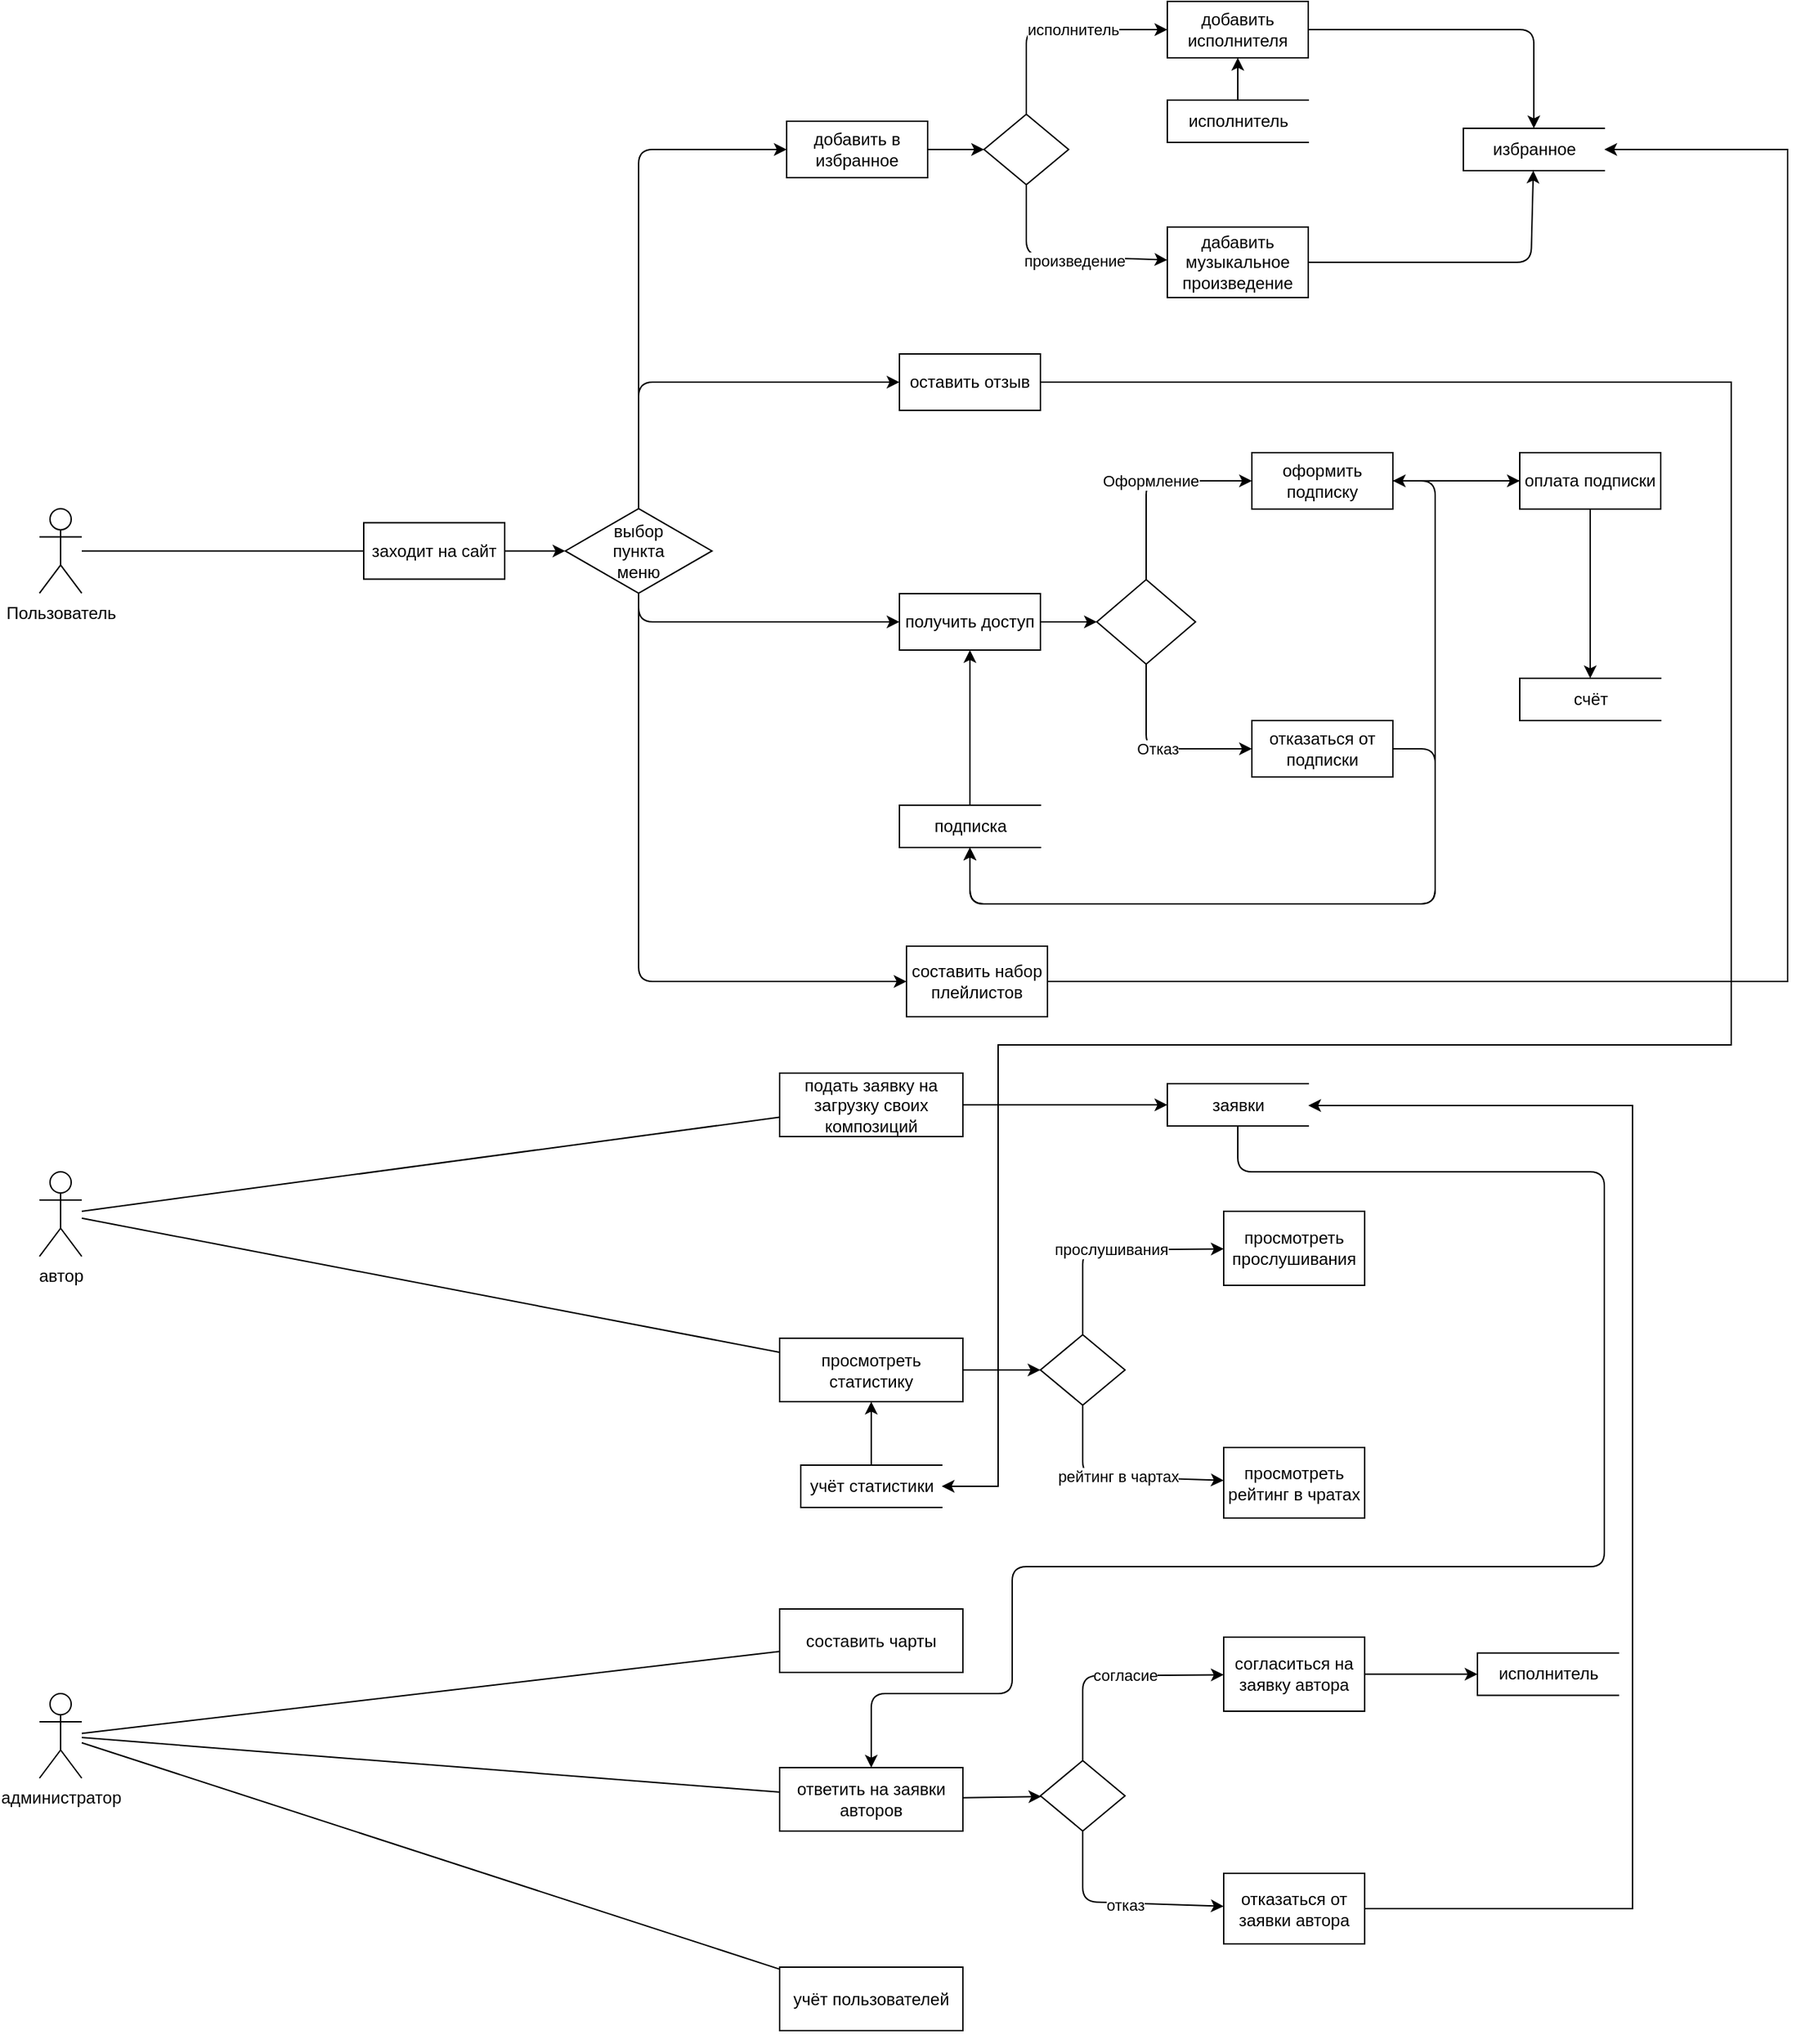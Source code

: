 <mxfile version="15.6.0" type="github" pages="2">
  <diagram id="x2m9xSOuauWkbCSFKLqA" name="Страница 1">
    <mxGraphModel dx="1806" dy="1756" grid="1" gridSize="10" guides="1" tooltips="1" connect="1" arrows="1" fold="1" page="1" pageScale="1" pageWidth="827" pageHeight="1169" math="0" shadow="0">
      <root>
        <mxCell id="0" />
        <mxCell id="1" parent="0" />
        <mxCell id="N2sHEX1uIcaa_9FFR6iz-1" value="Пользователь" style="shape=umlActor;verticalLabelPosition=bottom;verticalAlign=top;html=1;outlineConnect=0;" parent="1" vertex="1">
          <mxGeometry x="-330" y="119.7" width="30" height="60" as="geometry" />
        </mxCell>
        <mxCell id="N2sHEX1uIcaa_9FFR6iz-2" value="" style="endArrow=none;html=1;" parent="1" source="N2sHEX1uIcaa_9FFR6iz-1" target="N2sHEX1uIcaa_9FFR6iz-3" edge="1">
          <mxGeometry width="50" height="50" relative="1" as="geometry">
            <mxPoint x="160" y="299.7" as="sourcePoint" />
            <mxPoint x="-100" y="159.7" as="targetPoint" />
          </mxGeometry>
        </mxCell>
        <mxCell id="iRl3DJ97S0IFw4UnPUvw-6" style="edgeStyle=orthogonalEdgeStyle;rounded=0;orthogonalLoop=1;jettySize=auto;html=1;" parent="1" source="N2sHEX1uIcaa_9FFR6iz-3" target="iRl3DJ97S0IFw4UnPUvw-5" edge="1">
          <mxGeometry relative="1" as="geometry" />
        </mxCell>
        <mxCell id="N2sHEX1uIcaa_9FFR6iz-3" value="заходит на сайт" style="rounded=0;whiteSpace=wrap;html=1;" parent="1" vertex="1">
          <mxGeometry x="-100" y="129.7" width="100" height="40" as="geometry" />
        </mxCell>
        <mxCell id="N2sHEX1uIcaa_9FFR6iz-5" value="получить доступ" style="rounded=0;whiteSpace=wrap;html=1;" parent="1" vertex="1">
          <mxGeometry x="280" y="180" width="100" height="40" as="geometry" />
        </mxCell>
        <mxCell id="N2sHEX1uIcaa_9FFR6iz-6" value="добавить в избранное" style="rounded=0;whiteSpace=wrap;html=1;" parent="1" vertex="1">
          <mxGeometry x="200" y="-155" width="100" height="40" as="geometry" />
        </mxCell>
        <mxCell id="KKeQWqtMuI6_xYpHAGpx-2" style="edgeStyle=orthogonalEdgeStyle;rounded=0;orthogonalLoop=1;jettySize=auto;html=1;entryX=1;entryY=0.5;entryDx=0;entryDy=0;" parent="1" source="N2sHEX1uIcaa_9FFR6iz-7" edge="1" target="lSBhg6P_wEcgFPhDnSpZ-64">
          <mxGeometry relative="1" as="geometry">
            <mxPoint x="360" y="810" as="targetPoint" />
            <Array as="points">
              <mxPoint x="870" y="30" />
              <mxPoint x="870" y="500" />
              <mxPoint x="350" y="500" />
              <mxPoint x="350" y="813" />
            </Array>
          </mxGeometry>
        </mxCell>
        <mxCell id="N2sHEX1uIcaa_9FFR6iz-7" value="оставить отзыв" style="rounded=0;whiteSpace=wrap;html=1;" parent="1" vertex="1">
          <mxGeometry x="280" y="10" width="100" height="40" as="geometry" />
        </mxCell>
        <mxCell id="N2sHEX1uIcaa_9FFR6iz-10" value="" style="rhombus;whiteSpace=wrap;html=1;" parent="1" vertex="1">
          <mxGeometry x="420" y="170" width="70" height="60" as="geometry" />
        </mxCell>
        <mxCell id="N2sHEX1uIcaa_9FFR6iz-11" value="" style="endArrow=classic;html=1;" parent="1" source="N2sHEX1uIcaa_9FFR6iz-5" target="N2sHEX1uIcaa_9FFR6iz-10" edge="1">
          <mxGeometry width="50" height="50" relative="1" as="geometry">
            <mxPoint x="400" y="340" as="sourcePoint" />
            <mxPoint x="430" y="200" as="targetPoint" />
          </mxGeometry>
        </mxCell>
        <mxCell id="N2sHEX1uIcaa_9FFR6iz-12" value="подписка" style="html=1;dashed=0;whitespace=wrap;shape=partialRectangle;right=0;" parent="1" vertex="1">
          <mxGeometry x="280" y="330" width="100" height="30" as="geometry" />
        </mxCell>
        <mxCell id="N2sHEX1uIcaa_9FFR6iz-13" value="" style="endArrow=classic;html=1;" parent="1" source="N2sHEX1uIcaa_9FFR6iz-12" target="N2sHEX1uIcaa_9FFR6iz-5" edge="1">
          <mxGeometry width="50" height="50" relative="1" as="geometry">
            <mxPoint x="400" y="210" as="sourcePoint" />
            <mxPoint x="450" y="160" as="targetPoint" />
          </mxGeometry>
        </mxCell>
        <mxCell id="lSBhg6P_wEcgFPhDnSpZ-16" value="Оформление" style="endArrow=classic;html=1;edgeStyle=orthogonalEdgeStyle;" parent="1" source="N2sHEX1uIcaa_9FFR6iz-10" target="lSBhg6P_wEcgFPhDnSpZ-25" edge="1">
          <mxGeometry relative="1" as="geometry">
            <mxPoint x="370" y="320" as="sourcePoint" />
            <mxPoint x="530" y="100" as="targetPoint" />
            <Array as="points">
              <mxPoint x="455" y="100" />
            </Array>
          </mxGeometry>
        </mxCell>
        <mxCell id="lSBhg6P_wEcgFPhDnSpZ-21" value="Отказ" style="endArrow=classic;html=1;edgeStyle=orthogonalEdgeStyle;" parent="1" source="N2sHEX1uIcaa_9FFR6iz-10" target="lSBhg6P_wEcgFPhDnSpZ-24" edge="1">
          <mxGeometry relative="1" as="geometry">
            <mxPoint x="370" y="250" as="sourcePoint" />
            <mxPoint x="530" y="290" as="targetPoint" />
            <Array as="points">
              <mxPoint x="455" y="290" />
            </Array>
          </mxGeometry>
        </mxCell>
        <mxCell id="lSBhg6P_wEcgFPhDnSpZ-24" value="отказаться от подписки" style="rounded=0;whiteSpace=wrap;html=1;" parent="1" vertex="1">
          <mxGeometry x="530" y="270" width="100" height="40" as="geometry" />
        </mxCell>
        <mxCell id="JcktMN1TbylJSj7w72PY-2" style="edgeStyle=orthogonalEdgeStyle;rounded=0;orthogonalLoop=1;jettySize=auto;html=1;" edge="1" parent="1" source="lSBhg6P_wEcgFPhDnSpZ-25">
          <mxGeometry relative="1" as="geometry">
            <mxPoint x="720" y="100" as="targetPoint" />
          </mxGeometry>
        </mxCell>
        <mxCell id="lSBhg6P_wEcgFPhDnSpZ-25" value="оформить подписку" style="rounded=0;whiteSpace=wrap;html=1;" parent="1" vertex="1">
          <mxGeometry x="530" y="80" width="100" height="40" as="geometry" />
        </mxCell>
        <mxCell id="lSBhg6P_wEcgFPhDnSpZ-33" value="" style="endArrow=classic;html=1;edgeStyle=orthogonalEdgeStyle;exitX=1;exitY=0.5;exitDx=0;exitDy=0;" parent="1" source="lSBhg6P_wEcgFPhDnSpZ-25" target="N2sHEX1uIcaa_9FFR6iz-12" edge="1">
          <mxGeometry width="50" height="50" relative="1" as="geometry">
            <mxPoint x="650" y="100" as="sourcePoint" />
            <mxPoint x="610" y="250" as="targetPoint" />
            <Array as="points">
              <mxPoint x="660" y="100" />
              <mxPoint x="660" y="400" />
              <mxPoint x="330" y="400" />
            </Array>
          </mxGeometry>
        </mxCell>
        <mxCell id="lSBhg6P_wEcgFPhDnSpZ-34" value="" style="endArrow=classic;html=1;edgeStyle=orthogonalEdgeStyle;" parent="1" source="lSBhg6P_wEcgFPhDnSpZ-24" target="N2sHEX1uIcaa_9FFR6iz-12" edge="1">
          <mxGeometry width="50" height="50" relative="1" as="geometry">
            <mxPoint x="560" y="300" as="sourcePoint" />
            <mxPoint x="380" y="370" as="targetPoint" />
            <Array as="points">
              <mxPoint x="660" y="290" />
              <mxPoint x="660" y="400" />
              <mxPoint x="330" y="400" />
            </Array>
          </mxGeometry>
        </mxCell>
        <mxCell id="lSBhg6P_wEcgFPhDnSpZ-38" value="" style="endArrow=classic;html=1;" parent="1" source="N2sHEX1uIcaa_9FFR6iz-6" target="lSBhg6P_wEcgFPhDnSpZ-39" edge="1">
          <mxGeometry width="50" height="50" relative="1" as="geometry">
            <mxPoint x="340" y="-175" as="sourcePoint" />
            <mxPoint x="340" y="-105" as="targetPoint" />
          </mxGeometry>
        </mxCell>
        <mxCell id="lSBhg6P_wEcgFPhDnSpZ-39" value="" style="shape=rhombus;html=1;dashed=0;whitespace=wrap;perimeter=rhombusPerimeter;" parent="1" vertex="1">
          <mxGeometry x="340" y="-160" width="60" height="50" as="geometry" />
        </mxCell>
        <mxCell id="lSBhg6P_wEcgFPhDnSpZ-41" value="" style="endArrow=classic;html=1;" parent="1" source="lSBhg6P_wEcgFPhDnSpZ-39" target="lSBhg6P_wEcgFPhDnSpZ-51" edge="1">
          <mxGeometry relative="1" as="geometry">
            <mxPoint x="170" y="40" as="sourcePoint" />
            <mxPoint x="470" y="-220" as="targetPoint" />
            <Array as="points">
              <mxPoint x="370" y="-220" />
            </Array>
          </mxGeometry>
        </mxCell>
        <mxCell id="lSBhg6P_wEcgFPhDnSpZ-43" value="исполнитель" style="edgeLabel;html=1;align=center;verticalAlign=middle;resizable=0;points=[];" parent="lSBhg6P_wEcgFPhDnSpZ-41" vertex="1" connectable="0">
          <mxGeometry x="0.16" y="-1" relative="1" as="geometry">
            <mxPoint y="-1" as="offset" />
          </mxGeometry>
        </mxCell>
        <mxCell id="lSBhg6P_wEcgFPhDnSpZ-47" value="" style="endArrow=classic;html=1;" parent="1" source="lSBhg6P_wEcgFPhDnSpZ-39" target="lSBhg6P_wEcgFPhDnSpZ-50" edge="1">
          <mxGeometry relative="1" as="geometry">
            <mxPoint x="370" y="-100" as="sourcePoint" />
            <mxPoint x="470" y="-60" as="targetPoint" />
            <Array as="points">
              <mxPoint x="370" y="-60" />
            </Array>
          </mxGeometry>
        </mxCell>
        <mxCell id="lSBhg6P_wEcgFPhDnSpZ-49" value="произведение" style="edgeLabel;html=1;align=center;verticalAlign=middle;resizable=0;points=[];" parent="lSBhg6P_wEcgFPhDnSpZ-47" vertex="1" connectable="0">
          <mxGeometry x="0.112" y="-3" relative="1" as="geometry">
            <mxPoint as="offset" />
          </mxGeometry>
        </mxCell>
        <mxCell id="lSBhg6P_wEcgFPhDnSpZ-50" value="дабавить музыкальное произведение" style="rounded=0;whiteSpace=wrap;html=1;" parent="1" vertex="1">
          <mxGeometry x="470" y="-80" width="100" height="50" as="geometry" />
        </mxCell>
        <mxCell id="lSBhg6P_wEcgFPhDnSpZ-51" value="добавить исполнителя" style="rounded=0;whiteSpace=wrap;html=1;" parent="1" vertex="1">
          <mxGeometry x="470" y="-240" width="100" height="40" as="geometry" />
        </mxCell>
        <mxCell id="lSBhg6P_wEcgFPhDnSpZ-52" value="избранное" style="html=1;dashed=0;whitespace=wrap;shape=partialRectangle;right=0;" parent="1" vertex="1">
          <mxGeometry x="680" y="-150" width="100" height="30" as="geometry" />
        </mxCell>
        <mxCell id="lSBhg6P_wEcgFPhDnSpZ-53" value="" style="endArrow=classic;html=1;" parent="1" source="lSBhg6P_wEcgFPhDnSpZ-50" target="lSBhg6P_wEcgFPhDnSpZ-52" edge="1">
          <mxGeometry width="50" height="50" relative="1" as="geometry">
            <mxPoint x="480" y="-50" as="sourcePoint" />
            <mxPoint x="530" y="-100" as="targetPoint" />
            <Array as="points">
              <mxPoint x="728" y="-55" />
            </Array>
          </mxGeometry>
        </mxCell>
        <mxCell id="lSBhg6P_wEcgFPhDnSpZ-54" value="" style="endArrow=classic;html=1;" parent="1" source="lSBhg6P_wEcgFPhDnSpZ-51" target="lSBhg6P_wEcgFPhDnSpZ-52" edge="1">
          <mxGeometry width="50" height="50" relative="1" as="geometry">
            <mxPoint x="480" y="-50" as="sourcePoint" />
            <mxPoint x="530" y="-100" as="targetPoint" />
            <Array as="points">
              <mxPoint x="730" y="-220" />
            </Array>
          </mxGeometry>
        </mxCell>
        <mxCell id="KKeQWqtMuI6_xYpHAGpx-1" style="edgeStyle=orthogonalEdgeStyle;rounded=0;orthogonalLoop=1;jettySize=auto;html=1;entryX=1;entryY=0.5;entryDx=0;entryDy=0;" parent="1" source="lSBhg6P_wEcgFPhDnSpZ-56" edge="1" target="lSBhg6P_wEcgFPhDnSpZ-52">
          <mxGeometry relative="1" as="geometry">
            <mxPoint x="760" y="-60" as="targetPoint" />
            <Array as="points">
              <mxPoint x="910" y="455" />
              <mxPoint x="910" y="-135" />
            </Array>
          </mxGeometry>
        </mxCell>
        <mxCell id="lSBhg6P_wEcgFPhDnSpZ-56" value="составить набор плейлистов" style="rounded=0;whiteSpace=wrap;html=1;" parent="1" vertex="1">
          <mxGeometry x="285" y="430" width="100" height="50" as="geometry" />
        </mxCell>
        <mxCell id="lSBhg6P_wEcgFPhDnSpZ-57" value="автор" style="shape=umlActor;verticalLabelPosition=bottom;verticalAlign=top;html=1;outlineConnect=0;" parent="1" vertex="1">
          <mxGeometry x="-330" y="590" width="30" height="60" as="geometry" />
        </mxCell>
        <mxCell id="lSBhg6P_wEcgFPhDnSpZ-59" value="подать заявку на загрузку своих композиций" style="rounded=0;whiteSpace=wrap;html=1;" parent="1" vertex="1">
          <mxGeometry x="195" y="520" width="130" height="45" as="geometry" />
        </mxCell>
        <mxCell id="lSBhg6P_wEcgFPhDnSpZ-62" value="просмотреть статистику" style="rounded=0;whiteSpace=wrap;html=1;" parent="1" vertex="1">
          <mxGeometry x="195" y="708" width="130" height="45" as="geometry" />
        </mxCell>
        <mxCell id="lSBhg6P_wEcgFPhDnSpZ-64" value="учёт статистики" style="html=1;dashed=0;whitespace=wrap;shape=partialRectangle;right=0;" parent="1" vertex="1">
          <mxGeometry x="210" y="798" width="100" height="30" as="geometry" />
        </mxCell>
        <mxCell id="lSBhg6P_wEcgFPhDnSpZ-65" value="" style="endArrow=classic;html=1;" parent="1" source="lSBhg6P_wEcgFPhDnSpZ-64" target="lSBhg6P_wEcgFPhDnSpZ-62" edge="1">
          <mxGeometry width="50" height="50" relative="1" as="geometry">
            <mxPoint x="410" y="828" as="sourcePoint" />
            <mxPoint x="460" y="778" as="targetPoint" />
          </mxGeometry>
        </mxCell>
        <mxCell id="lSBhg6P_wEcgFPhDnSpZ-66" value="" style="shape=rhombus;html=1;dashed=0;whitespace=wrap;perimeter=rhombusPerimeter;" parent="1" vertex="1">
          <mxGeometry x="380" y="705.5" width="60" height="50" as="geometry" />
        </mxCell>
        <mxCell id="lSBhg6P_wEcgFPhDnSpZ-67" value="прослушивания" style="endArrow=classic;html=1;" parent="1" source="lSBhg6P_wEcgFPhDnSpZ-66" target="lSBhg6P_wEcgFPhDnSpZ-72" edge="1">
          <mxGeometry relative="1" as="geometry">
            <mxPoint x="210" y="905.5" as="sourcePoint" />
            <mxPoint x="510" y="645.5" as="targetPoint" />
            <Array as="points">
              <mxPoint x="410" y="645.5" />
            </Array>
          </mxGeometry>
        </mxCell>
        <mxCell id="lSBhg6P_wEcgFPhDnSpZ-69" value="рейтинг в чартах" style="endArrow=classic;html=1;" parent="1" source="lSBhg6P_wEcgFPhDnSpZ-66" target="lSBhg6P_wEcgFPhDnSpZ-71" edge="1">
          <mxGeometry relative="1" as="geometry">
            <mxPoint x="410" y="765.5" as="sourcePoint" />
            <mxPoint x="520" y="806" as="targetPoint" />
            <Array as="points">
              <mxPoint x="410" y="805.5" />
            </Array>
          </mxGeometry>
        </mxCell>
        <mxCell id="lSBhg6P_wEcgFPhDnSpZ-71" value="просмотреть рейтинг в чратах" style="rounded=0;whiteSpace=wrap;html=1;" parent="1" vertex="1">
          <mxGeometry x="510" y="785.5" width="100" height="50" as="geometry" />
        </mxCell>
        <mxCell id="lSBhg6P_wEcgFPhDnSpZ-72" value="просмотреть прослушивания" style="rounded=0;whiteSpace=wrap;html=1;" parent="1" vertex="1">
          <mxGeometry x="510" y="618" width="100" height="52.5" as="geometry" />
        </mxCell>
        <mxCell id="lSBhg6P_wEcgFPhDnSpZ-76" value="" style="endArrow=classic;html=1;" parent="1" source="lSBhg6P_wEcgFPhDnSpZ-62" target="lSBhg6P_wEcgFPhDnSpZ-66" edge="1">
          <mxGeometry width="50" height="50" relative="1" as="geometry">
            <mxPoint x="410" y="598" as="sourcePoint" />
            <mxPoint x="460" y="548" as="targetPoint" />
          </mxGeometry>
        </mxCell>
        <mxCell id="lSBhg6P_wEcgFPhDnSpZ-80" value="администратор" style="shape=umlActor;verticalLabelPosition=bottom;verticalAlign=top;html=1;outlineConnect=0;" parent="1" vertex="1">
          <mxGeometry x="-330" y="960" width="30" height="60" as="geometry" />
        </mxCell>
        <mxCell id="lSBhg6P_wEcgFPhDnSpZ-81" value="составить чарты" style="rounded=0;whiteSpace=wrap;html=1;" parent="1" vertex="1">
          <mxGeometry x="195" y="900" width="130" height="45" as="geometry" />
        </mxCell>
        <mxCell id="lSBhg6P_wEcgFPhDnSpZ-82" value="заявки" style="html=1;dashed=0;whitespace=wrap;shape=partialRectangle;right=0;" parent="1" vertex="1">
          <mxGeometry x="470" y="527.5" width="100" height="30" as="geometry" />
        </mxCell>
        <mxCell id="lSBhg6P_wEcgFPhDnSpZ-83" value="" style="endArrow=classic;html=1;" parent="1" source="lSBhg6P_wEcgFPhDnSpZ-59" target="lSBhg6P_wEcgFPhDnSpZ-82" edge="1">
          <mxGeometry width="50" height="50" relative="1" as="geometry">
            <mxPoint x="360" y="570" as="sourcePoint" />
            <mxPoint x="410" y="520" as="targetPoint" />
          </mxGeometry>
        </mxCell>
        <mxCell id="lSBhg6P_wEcgFPhDnSpZ-84" value="ответить на заявки авторов" style="rounded=0;whiteSpace=wrap;html=1;" parent="1" vertex="1">
          <mxGeometry x="195" y="1012.5" width="130" height="45" as="geometry" />
        </mxCell>
        <mxCell id="lSBhg6P_wEcgFPhDnSpZ-90" value="" style="shape=rhombus;html=1;dashed=0;whitespace=wrap;perimeter=rhombusPerimeter;" parent="1" vertex="1">
          <mxGeometry x="380" y="1007.5" width="60" height="50" as="geometry" />
        </mxCell>
        <mxCell id="lSBhg6P_wEcgFPhDnSpZ-91" value="" style="endArrow=classic;html=1;" parent="1" source="lSBhg6P_wEcgFPhDnSpZ-90" target="lSBhg6P_wEcgFPhDnSpZ-96" edge="1">
          <mxGeometry relative="1" as="geometry">
            <mxPoint x="210" y="1207.5" as="sourcePoint" />
            <mxPoint x="510" y="947.5" as="targetPoint" />
            <Array as="points">
              <mxPoint x="410" y="947.5" />
            </Array>
          </mxGeometry>
        </mxCell>
        <mxCell id="lSBhg6P_wEcgFPhDnSpZ-92" value="согласие" style="edgeLabel;html=1;align=center;verticalAlign=middle;resizable=0;points=[];" parent="lSBhg6P_wEcgFPhDnSpZ-91" vertex="1" connectable="0">
          <mxGeometry x="0.26" relative="1" as="geometry">
            <mxPoint x="-11" as="offset" />
          </mxGeometry>
        </mxCell>
        <mxCell id="lSBhg6P_wEcgFPhDnSpZ-93" value="" style="endArrow=classic;html=1;" parent="1" source="lSBhg6P_wEcgFPhDnSpZ-90" target="lSBhg6P_wEcgFPhDnSpZ-95" edge="1">
          <mxGeometry relative="1" as="geometry">
            <mxPoint x="410" y="1067.5" as="sourcePoint" />
            <mxPoint x="520" y="1108" as="targetPoint" />
            <Array as="points">
              <mxPoint x="410" y="1107.5" />
            </Array>
          </mxGeometry>
        </mxCell>
        <mxCell id="lSBhg6P_wEcgFPhDnSpZ-99" value="отказ" style="edgeLabel;html=1;align=center;verticalAlign=middle;resizable=0;points=[];" parent="lSBhg6P_wEcgFPhDnSpZ-93" vertex="1" connectable="0">
          <mxGeometry x="0.184" y="-1" relative="1" as="geometry">
            <mxPoint x="-9" as="offset" />
          </mxGeometry>
        </mxCell>
        <mxCell id="KKeQWqtMuI6_xYpHAGpx-7" style="edgeStyle=orthogonalEdgeStyle;rounded=0;orthogonalLoop=1;jettySize=auto;html=1;" parent="1" source="lSBhg6P_wEcgFPhDnSpZ-95" target="lSBhg6P_wEcgFPhDnSpZ-82" edge="1">
          <mxGeometry relative="1" as="geometry">
            <Array as="points">
              <mxPoint x="800" y="1113" />
              <mxPoint x="800" y="543" />
            </Array>
          </mxGeometry>
        </mxCell>
        <mxCell id="lSBhg6P_wEcgFPhDnSpZ-95" value="отказаться от заявки автора" style="rounded=0;whiteSpace=wrap;html=1;" parent="1" vertex="1">
          <mxGeometry x="510" y="1087.5" width="100" height="50" as="geometry" />
        </mxCell>
        <mxCell id="KKeQWqtMuI6_xYpHAGpx-3" style="edgeStyle=orthogonalEdgeStyle;rounded=0;orthogonalLoop=1;jettySize=auto;html=1;" parent="1" source="lSBhg6P_wEcgFPhDnSpZ-96" target="KKeQWqtMuI6_xYpHAGpx-4" edge="1">
          <mxGeometry relative="1" as="geometry">
            <mxPoint x="690" y="950" as="targetPoint" />
          </mxGeometry>
        </mxCell>
        <mxCell id="lSBhg6P_wEcgFPhDnSpZ-96" value="согласиться на заявку автора" style="rounded=0;whiteSpace=wrap;html=1;" parent="1" vertex="1">
          <mxGeometry x="510" y="920" width="100" height="52.5" as="geometry" />
        </mxCell>
        <mxCell id="lSBhg6P_wEcgFPhDnSpZ-97" value="" style="endArrow=classic;html=1;" parent="1" source="lSBhg6P_wEcgFPhDnSpZ-84" target="lSBhg6P_wEcgFPhDnSpZ-90" edge="1">
          <mxGeometry width="50" height="50" relative="1" as="geometry">
            <mxPoint x="325" y="1032.5" as="sourcePoint" />
            <mxPoint x="460" y="850" as="targetPoint" />
          </mxGeometry>
        </mxCell>
        <mxCell id="lSBhg6P_wEcgFPhDnSpZ-101" value="" style="endArrow=classic;html=1;jumpStyle=arc;" parent="1" source="lSBhg6P_wEcgFPhDnSpZ-82" target="lSBhg6P_wEcgFPhDnSpZ-84" edge="1">
          <mxGeometry width="50" height="50" relative="1" as="geometry">
            <mxPoint x="360" y="1070" as="sourcePoint" />
            <mxPoint x="750" y="1000" as="targetPoint" />
            <Array as="points">
              <mxPoint x="520" y="590" />
              <mxPoint x="780" y="590" />
              <mxPoint x="780" y="870" />
              <mxPoint x="360" y="870" />
              <mxPoint x="360" y="960" />
              <mxPoint x="260" y="960" />
            </Array>
          </mxGeometry>
        </mxCell>
        <mxCell id="lSBhg6P_wEcgFPhDnSpZ-115" value="учёт пользователей" style="rounded=0;whiteSpace=wrap;html=1;" parent="1" vertex="1">
          <mxGeometry x="195" y="1154" width="130" height="45" as="geometry" />
        </mxCell>
        <mxCell id="lSBhg6P_wEcgFPhDnSpZ-117" style="edgeStyle=orthogonalEdgeStyle;rounded=0;jumpStyle=arc;jumpSize=10;orthogonalLoop=1;jettySize=auto;html=1;exitX=0.5;exitY=1;exitDx=0;exitDy=0;" parent="1" source="lSBhg6P_wEcgFPhDnSpZ-115" target="lSBhg6P_wEcgFPhDnSpZ-115" edge="1">
          <mxGeometry relative="1" as="geometry" />
        </mxCell>
        <mxCell id="iRl3DJ97S0IFw4UnPUvw-1" value="" style="endArrow=classic;html=1;endFill=1;edgeStyle=orthogonalEdgeStyle;" parent="1" source="iRl3DJ97S0IFw4UnPUvw-5" target="lSBhg6P_wEcgFPhDnSpZ-56" edge="1">
          <mxGeometry width="50" height="50" relative="1" as="geometry">
            <mxPoint x="95" y="230" as="sourcePoint" />
            <mxPoint x="226.5" y="430.95" as="targetPoint" />
            <Array as="points">
              <mxPoint x="95" y="455" />
            </Array>
          </mxGeometry>
        </mxCell>
        <mxCell id="iRl3DJ97S0IFw4UnPUvw-3" value="" style="endArrow=classic;html=1;endFill=1;edgeStyle=orthogonalEdgeStyle;exitX=0.5;exitY=0;exitDx=0;exitDy=0;exitPerimeter=0;" parent="1" source="iRl3DJ97S0IFw4UnPUvw-5" target="N2sHEX1uIcaa_9FFR6iz-7" edge="1">
          <mxGeometry width="50" height="50" relative="1" as="geometry">
            <mxPoint x="414" y="-19.05" as="sourcePoint" />
            <mxPoint x="194" y="-50.0" as="targetPoint" />
            <Array as="points">
              <mxPoint x="95" y="30" />
            </Array>
          </mxGeometry>
        </mxCell>
        <mxCell id="iRl3DJ97S0IFw4UnPUvw-4" style="edgeStyle=orthogonalEdgeStyle;orthogonalLoop=1;jettySize=auto;html=1;endArrow=classic;endFill=1;" parent="1" source="iRl3DJ97S0IFw4UnPUvw-5" target="N2sHEX1uIcaa_9FFR6iz-5" edge="1">
          <mxGeometry relative="1" as="geometry">
            <mxPoint x="156.5" y="95.95" as="targetPoint" />
            <Array as="points">
              <mxPoint x="95" y="200" />
            </Array>
          </mxGeometry>
        </mxCell>
        <mxCell id="iRl3DJ97S0IFw4UnPUvw-8" style="edgeStyle=orthogonalEdgeStyle;rounded=1;orthogonalLoop=1;jettySize=auto;html=1;" parent="1" source="iRl3DJ97S0IFw4UnPUvw-5" target="N2sHEX1uIcaa_9FFR6iz-6" edge="1">
          <mxGeometry relative="1" as="geometry">
            <Array as="points">
              <mxPoint x="95" y="-135" />
            </Array>
          </mxGeometry>
        </mxCell>
        <mxCell id="iRl3DJ97S0IFw4UnPUvw-5" value="выбор&lt;br&gt;пункта&lt;br&gt;меню" style="strokeWidth=1;html=1;shape=mxgraph.flowchart.decision;whiteSpace=wrap;" parent="1" vertex="1">
          <mxGeometry x="43" y="119.7" width="104" height="60" as="geometry" />
        </mxCell>
        <mxCell id="iRl3DJ97S0IFw4UnPUvw-12" value="" style="endArrow=none;html=1;rounded=1;comic=0;sketch=0;" parent="1" source="lSBhg6P_wEcgFPhDnSpZ-57" target="lSBhg6P_wEcgFPhDnSpZ-59" edge="1">
          <mxGeometry width="50" height="50" relative="1" as="geometry">
            <mxPoint x="430" y="680" as="sourcePoint" />
            <mxPoint x="480" y="630" as="targetPoint" />
          </mxGeometry>
        </mxCell>
        <mxCell id="iRl3DJ97S0IFw4UnPUvw-13" value="" style="endArrow=none;html=1;rounded=1;comic=0;sketch=0;" parent="1" source="lSBhg6P_wEcgFPhDnSpZ-57" target="lSBhg6P_wEcgFPhDnSpZ-62" edge="1">
          <mxGeometry width="50" height="50" relative="1" as="geometry">
            <mxPoint x="110" y="618.77" as="sourcePoint" />
            <mxPoint x="280" y="570.83" as="targetPoint" />
          </mxGeometry>
        </mxCell>
        <mxCell id="iRl3DJ97S0IFw4UnPUvw-14" value="" style="endArrow=none;html=1;rounded=1;comic=0;sketch=0;" parent="1" source="lSBhg6P_wEcgFPhDnSpZ-80" target="lSBhg6P_wEcgFPhDnSpZ-81" edge="1">
          <mxGeometry width="50" height="50" relative="1" as="geometry">
            <mxPoint x="80" y="970.22" as="sourcePoint" />
            <mxPoint x="250" y="922.28" as="targetPoint" />
          </mxGeometry>
        </mxCell>
        <mxCell id="iRl3DJ97S0IFw4UnPUvw-15" value="" style="endArrow=none;html=1;rounded=1;comic=0;sketch=0;" parent="1" source="lSBhg6P_wEcgFPhDnSpZ-80" target="lSBhg6P_wEcgFPhDnSpZ-84" edge="1">
          <mxGeometry width="50" height="50" relative="1" as="geometry">
            <mxPoint y="1027.94" as="sourcePoint" />
            <mxPoint x="170" y="980" as="targetPoint" />
          </mxGeometry>
        </mxCell>
        <mxCell id="iRl3DJ97S0IFw4UnPUvw-16" value="" style="endArrow=none;html=1;rounded=1;comic=0;sketch=0;" parent="1" source="lSBhg6P_wEcgFPhDnSpZ-80" target="lSBhg6P_wEcgFPhDnSpZ-115" edge="1">
          <mxGeometry width="50" height="50" relative="1" as="geometry">
            <mxPoint x="-10" y="1087.94" as="sourcePoint" />
            <mxPoint x="160" y="1040" as="targetPoint" />
          </mxGeometry>
        </mxCell>
        <mxCell id="KKeQWqtMuI6_xYpHAGpx-4" value="исполнитель" style="html=1;dashed=0;whitespace=wrap;shape=partialRectangle;right=0;" parent="1" vertex="1">
          <mxGeometry x="690" y="931.25" width="100" height="30" as="geometry" />
        </mxCell>
        <mxCell id="KKeQWqtMuI6_xYpHAGpx-6" style="edgeStyle=orthogonalEdgeStyle;rounded=0;orthogonalLoop=1;jettySize=auto;html=1;" parent="1" source="KKeQWqtMuI6_xYpHAGpx-5" target="lSBhg6P_wEcgFPhDnSpZ-51" edge="1">
          <mxGeometry relative="1" as="geometry" />
        </mxCell>
        <mxCell id="KKeQWqtMuI6_xYpHAGpx-5" value="исполнитель" style="html=1;dashed=0;whitespace=wrap;shape=partialRectangle;right=0;" parent="1" vertex="1">
          <mxGeometry x="470" y="-170" width="100" height="30" as="geometry" />
        </mxCell>
        <mxCell id="JcktMN1TbylJSj7w72PY-6" value="" style="group" vertex="1" connectable="0" parent="1">
          <mxGeometry x="720" y="80" width="100" height="40" as="geometry" />
        </mxCell>
        <mxCell id="JcktMN1TbylJSj7w72PY-3" value="оплата подписки" style="rounded=0;whiteSpace=wrap;html=1;" vertex="1" parent="JcktMN1TbylJSj7w72PY-6">
          <mxGeometry width="100" height="40" as="geometry" />
        </mxCell>
        <mxCell id="JcktMN1TbylJSj7w72PY-5" value="" style="edgeStyle=orthogonalEdgeStyle;rounded=0;orthogonalLoop=1;jettySize=auto;html=1;" edge="1" parent="1" source="JcktMN1TbylJSj7w72PY-3" target="lSBhg6P_wEcgFPhDnSpZ-25">
          <mxGeometry relative="1" as="geometry" />
        </mxCell>
        <mxCell id="JcktMN1TbylJSj7w72PY-12" value="" style="group" vertex="1" connectable="0" parent="1">
          <mxGeometry x="720" y="240" width="100" height="30" as="geometry" />
        </mxCell>
        <mxCell id="JcktMN1TbylJSj7w72PY-4" style="edgeStyle=orthogonalEdgeStyle;rounded=0;orthogonalLoop=1;jettySize=auto;html=1;" edge="1" parent="JcktMN1TbylJSj7w72PY-12" source="JcktMN1TbylJSj7w72PY-3">
          <mxGeometry relative="1" as="geometry">
            <mxPoint x="50" as="targetPoint" />
          </mxGeometry>
        </mxCell>
        <mxCell id="JcktMN1TbylJSj7w72PY-7" value="счёт" style="html=1;dashed=0;whitespace=wrap;shape=partialRectangle;right=0;" vertex="1" parent="JcktMN1TbylJSj7w72PY-12">
          <mxGeometry width="100" height="30" as="geometry" />
        </mxCell>
      </root>
    </mxGraphModel>
  </diagram>
  <diagram id="rb2fnQqKy-oTNJvaz7Hq" name="Page-2">
    <mxGraphModel dx="1038" dy="556" grid="1" gridSize="10" guides="1" tooltips="1" connect="1" arrows="1" fold="1" page="1" pageScale="1" pageWidth="827" pageHeight="1169" math="0" shadow="0">
      <root>
        <mxCell id="FPRfPh-XwPBOYbg2Q8Ab-0" />
        <mxCell id="FPRfPh-XwPBOYbg2Q8Ab-1" parent="FPRfPh-XwPBOYbg2Q8Ab-0" />
      </root>
    </mxGraphModel>
  </diagram>
</mxfile>
